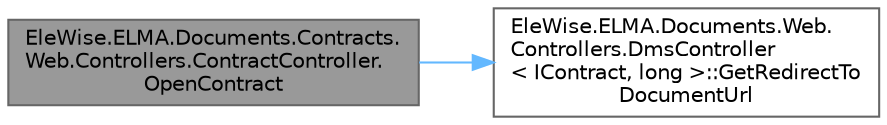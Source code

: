 digraph "EleWise.ELMA.Documents.Contracts.Web.Controllers.ContractController.OpenContract"
{
 // LATEX_PDF_SIZE
  bgcolor="transparent";
  edge [fontname=Helvetica,fontsize=10,labelfontname=Helvetica,labelfontsize=10];
  node [fontname=Helvetica,fontsize=10,shape=box,height=0.2,width=0.4];
  rankdir="LR";
  Node1 [id="Node000001",label="EleWise.ELMA.Documents.Contracts.\lWeb.Controllers.ContractController.\lOpenContract",height=0.2,width=0.4,color="gray40", fillcolor="grey60", style="filled", fontcolor="black",tooltip="Открытие договора"];
  Node1 -> Node2 [id="edge1_Node000001_Node000002",color="steelblue1",style="solid",tooltip=" "];
  Node2 [id="Node000002",label="EleWise.ELMA.Documents.Web.\lControllers.DmsController\l\< IContract, long \>::GetRedirectTo\lDocumentUrl",height=0.2,width=0.4,color="grey40", fillcolor="white", style="filled",URL="$class_ele_wise_1_1_e_l_m_a_1_1_documents_1_1_web_1_1_controllers_1_1_dms_controller.html#aa176ca4523e917a5a0a2e3ce16148673",tooltip=" "];
}
